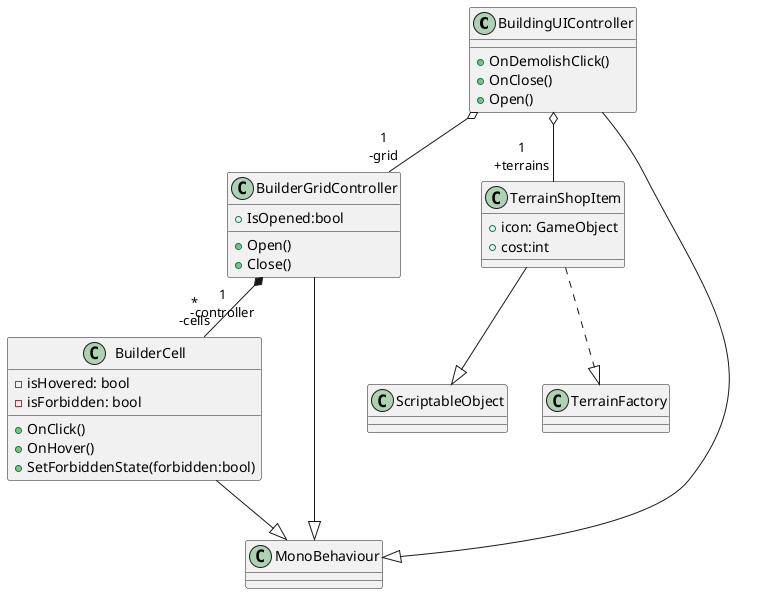 @startuml
class BuildingUIController{
    +OnDemolishClick()
    +OnClose()
    +Open()
}

class BuilderGridController{
    +IsOpened:bool
    +Open()
    +Close()
}

class BuilderCell{
    -isHovered: bool
    -isForbidden: bool
    +OnClick()
    +OnHover()
    +SetForbiddenState(forbidden:bool)
}

BuilderGridController "1\n-controller" *-- "*\n-cells" BuilderCell

BuildingUIController  o-- "1\n-grid" BuilderGridController

BuildingUIController  o-- "1\n+terrains" TerrainShopItem

class TerrainShopItem{
    +icon: GameObject
    +cost:int
    
}

TerrainShopItem --|> ScriptableObject
BuildingUIController --|> MonoBehaviour
BuilderGridController --|> MonoBehaviour
BuilderCell --|> MonoBehaviour
TerrainShopItem ..|> TerrainFactory



@enduml